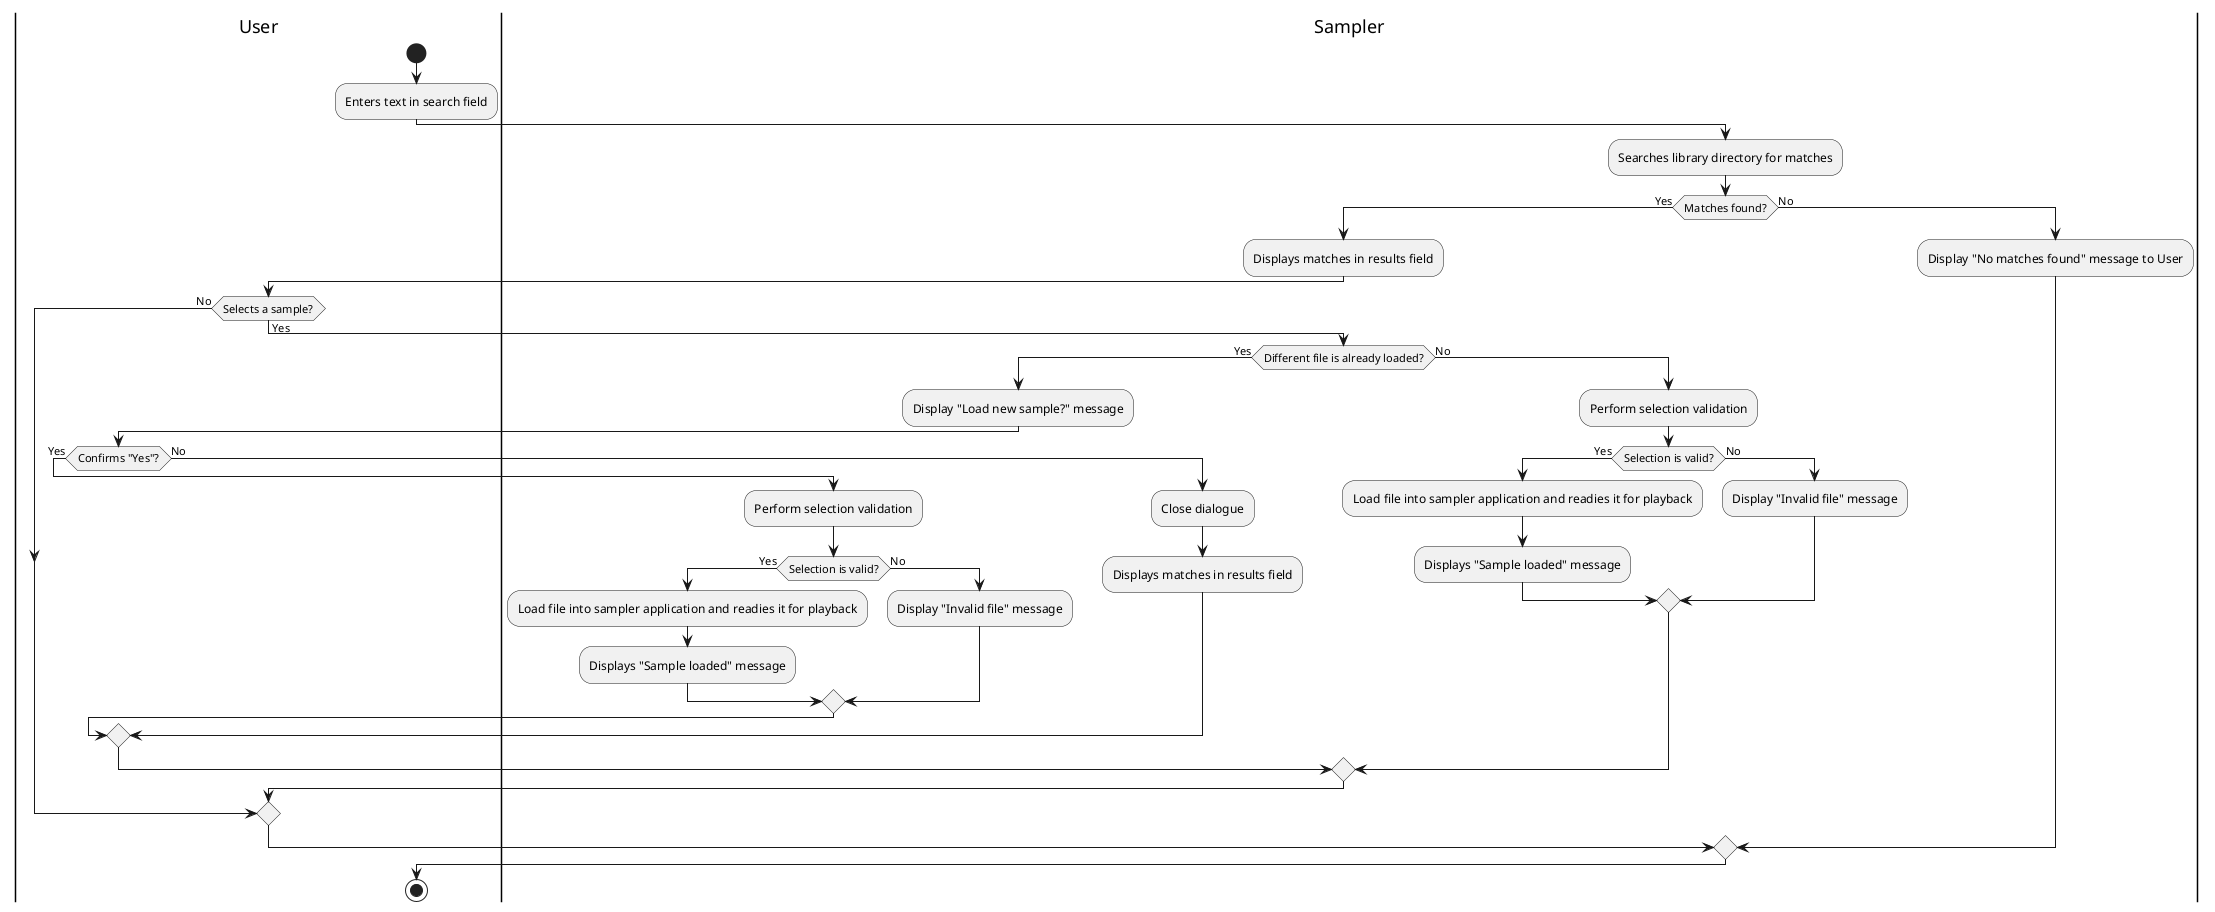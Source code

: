 @startuml

|User|
start
:Enters text in search field;

|Sampler|
:Searches library directory for matches;
if (Matches found?) then (Yes)
    :Displays matches in results field;

    |User|
    if (Selects a sample?) then (Yes)

        |Sampler|
        if (Different file is already loaded?) then (Yes)
            :Display "Load new sample?" message;

            |User|
            if (Confirms "Yes"?) then (Yes)

                |Sampler|
                :Perform selection validation;
                if (Selection is valid?) then (Yes)
                    :Load file into sampler application and readies it for playback;
                    :Displays "Sample loaded" message;
                else (No)
                    :Display "Invalid file" message;
                endif;

            |User|
            else (No)

                |Sampler|
                :Close dialogue;
                :Displays matches in results field;

'            |User|
            endif
        |Sampler|
        else (No)
            :Perform selection validation;
            if (Selection is valid?) then (Yes)
                :Load file into sampler application and readies it for playback;
                :Displays "Sample loaded" message;
            else (No)
                :Display "Invalid file" message;
            endif;
        endif

'    |User|
    else (No)
    endif

|Sampler|
else (No)
    :Display "No matches found" message to User;
endif

|User|
stop

@enduml